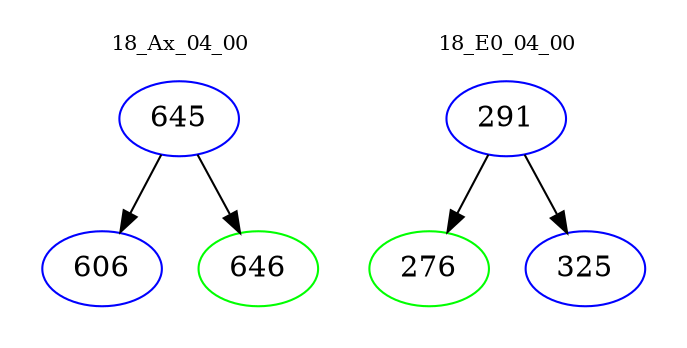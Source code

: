 digraph{
subgraph cluster_0 {
color = white
label = "18_Ax_04_00";
fontsize=10;
T0_645 [label="645", color="blue"]
T0_645 -> T0_606 [color="black"]
T0_606 [label="606", color="blue"]
T0_645 -> T0_646 [color="black"]
T0_646 [label="646", color="green"]
}
subgraph cluster_1 {
color = white
label = "18_E0_04_00";
fontsize=10;
T1_291 [label="291", color="blue"]
T1_291 -> T1_276 [color="black"]
T1_276 [label="276", color="green"]
T1_291 -> T1_325 [color="black"]
T1_325 [label="325", color="blue"]
}
}

